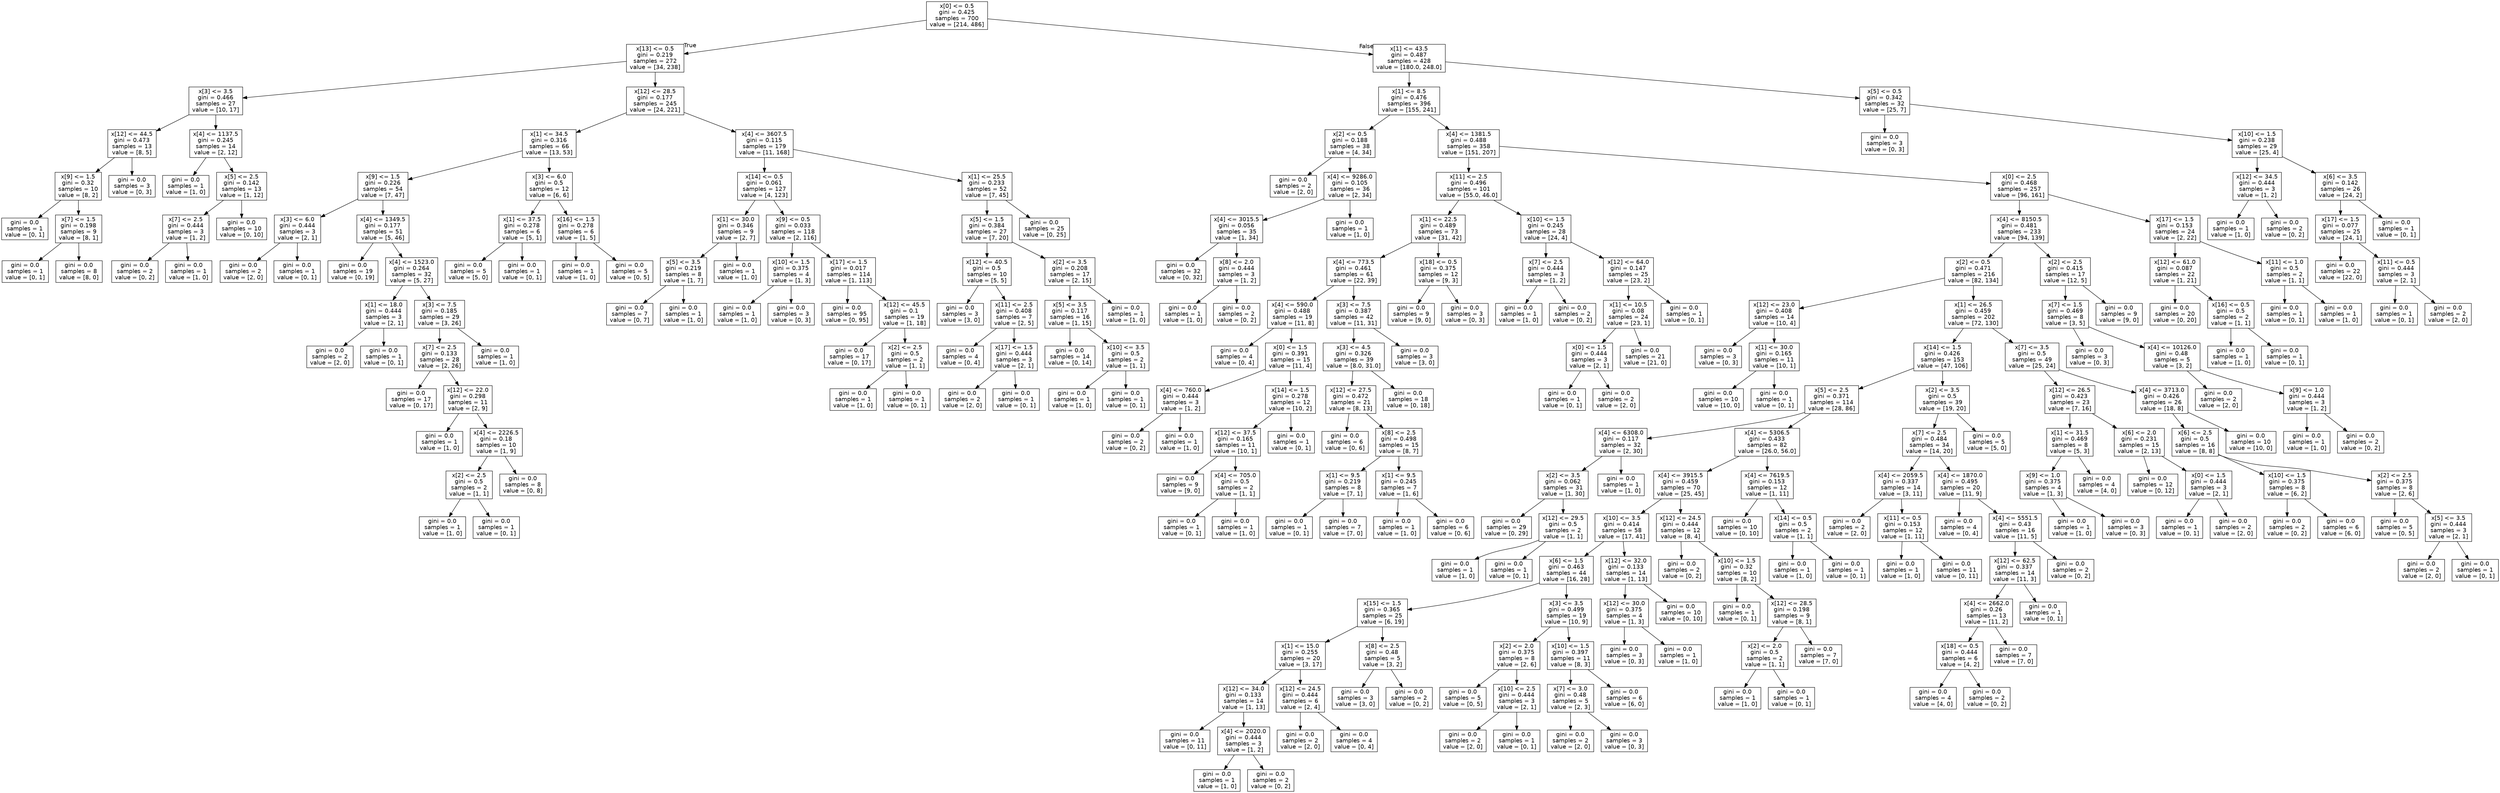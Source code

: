 digraph Tree {
node [shape=box, fontname="helvetica"] ;
edge [fontname="helvetica"] ;
0 [label="x[0] <= 0.5\ngini = 0.425\nsamples = 700\nvalue = [214, 486]"] ;
1 [label="x[13] <= 0.5\ngini = 0.219\nsamples = 272\nvalue = [34, 238]"] ;
0 -> 1 [labeldistance=2.5, labelangle=45, headlabel="True"] ;
2 [label="x[3] <= 3.5\ngini = 0.466\nsamples = 27\nvalue = [10, 17]"] ;
1 -> 2 ;
3 [label="x[12] <= 44.5\ngini = 0.473\nsamples = 13\nvalue = [8, 5]"] ;
2 -> 3 ;
4 [label="x[9] <= 1.5\ngini = 0.32\nsamples = 10\nvalue = [8, 2]"] ;
3 -> 4 ;
5 [label="gini = 0.0\nsamples = 1\nvalue = [0, 1]"] ;
4 -> 5 ;
6 [label="x[7] <= 1.5\ngini = 0.198\nsamples = 9\nvalue = [8, 1]"] ;
4 -> 6 ;
7 [label="gini = 0.0\nsamples = 1\nvalue = [0, 1]"] ;
6 -> 7 ;
8 [label="gini = 0.0\nsamples = 8\nvalue = [8, 0]"] ;
6 -> 8 ;
9 [label="gini = 0.0\nsamples = 3\nvalue = [0, 3]"] ;
3 -> 9 ;
10 [label="x[4] <= 1137.5\ngini = 0.245\nsamples = 14\nvalue = [2, 12]"] ;
2 -> 10 ;
11 [label="gini = 0.0\nsamples = 1\nvalue = [1, 0]"] ;
10 -> 11 ;
12 [label="x[5] <= 2.5\ngini = 0.142\nsamples = 13\nvalue = [1, 12]"] ;
10 -> 12 ;
13 [label="x[7] <= 2.5\ngini = 0.444\nsamples = 3\nvalue = [1, 2]"] ;
12 -> 13 ;
14 [label="gini = 0.0\nsamples = 2\nvalue = [0, 2]"] ;
13 -> 14 ;
15 [label="gini = 0.0\nsamples = 1\nvalue = [1, 0]"] ;
13 -> 15 ;
16 [label="gini = 0.0\nsamples = 10\nvalue = [0, 10]"] ;
12 -> 16 ;
17 [label="x[12] <= 28.5\ngini = 0.177\nsamples = 245\nvalue = [24, 221]"] ;
1 -> 17 ;
18 [label="x[1] <= 34.5\ngini = 0.316\nsamples = 66\nvalue = [13, 53]"] ;
17 -> 18 ;
19 [label="x[9] <= 1.5\ngini = 0.226\nsamples = 54\nvalue = [7, 47]"] ;
18 -> 19 ;
20 [label="x[3] <= 6.0\ngini = 0.444\nsamples = 3\nvalue = [2, 1]"] ;
19 -> 20 ;
21 [label="gini = 0.0\nsamples = 2\nvalue = [2, 0]"] ;
20 -> 21 ;
22 [label="gini = 0.0\nsamples = 1\nvalue = [0, 1]"] ;
20 -> 22 ;
23 [label="x[4] <= 1349.5\ngini = 0.177\nsamples = 51\nvalue = [5, 46]"] ;
19 -> 23 ;
24 [label="gini = 0.0\nsamples = 19\nvalue = [0, 19]"] ;
23 -> 24 ;
25 [label="x[4] <= 1523.0\ngini = 0.264\nsamples = 32\nvalue = [5, 27]"] ;
23 -> 25 ;
26 [label="x[1] <= 18.0\ngini = 0.444\nsamples = 3\nvalue = [2, 1]"] ;
25 -> 26 ;
27 [label="gini = 0.0\nsamples = 2\nvalue = [2, 0]"] ;
26 -> 27 ;
28 [label="gini = 0.0\nsamples = 1\nvalue = [0, 1]"] ;
26 -> 28 ;
29 [label="x[3] <= 7.5\ngini = 0.185\nsamples = 29\nvalue = [3, 26]"] ;
25 -> 29 ;
30 [label="x[7] <= 2.5\ngini = 0.133\nsamples = 28\nvalue = [2, 26]"] ;
29 -> 30 ;
31 [label="gini = 0.0\nsamples = 17\nvalue = [0, 17]"] ;
30 -> 31 ;
32 [label="x[12] <= 22.0\ngini = 0.298\nsamples = 11\nvalue = [2, 9]"] ;
30 -> 32 ;
33 [label="gini = 0.0\nsamples = 1\nvalue = [1, 0]"] ;
32 -> 33 ;
34 [label="x[4] <= 2226.5\ngini = 0.18\nsamples = 10\nvalue = [1, 9]"] ;
32 -> 34 ;
35 [label="x[2] <= 2.5\ngini = 0.5\nsamples = 2\nvalue = [1, 1]"] ;
34 -> 35 ;
36 [label="gini = 0.0\nsamples = 1\nvalue = [1, 0]"] ;
35 -> 36 ;
37 [label="gini = 0.0\nsamples = 1\nvalue = [0, 1]"] ;
35 -> 37 ;
38 [label="gini = 0.0\nsamples = 8\nvalue = [0, 8]"] ;
34 -> 38 ;
39 [label="gini = 0.0\nsamples = 1\nvalue = [1, 0]"] ;
29 -> 39 ;
40 [label="x[3] <= 6.0\ngini = 0.5\nsamples = 12\nvalue = [6, 6]"] ;
18 -> 40 ;
41 [label="x[1] <= 37.5\ngini = 0.278\nsamples = 6\nvalue = [5, 1]"] ;
40 -> 41 ;
42 [label="gini = 0.0\nsamples = 5\nvalue = [5, 0]"] ;
41 -> 42 ;
43 [label="gini = 0.0\nsamples = 1\nvalue = [0, 1]"] ;
41 -> 43 ;
44 [label="x[16] <= 1.5\ngini = 0.278\nsamples = 6\nvalue = [1, 5]"] ;
40 -> 44 ;
45 [label="gini = 0.0\nsamples = 1\nvalue = [1, 0]"] ;
44 -> 45 ;
46 [label="gini = 0.0\nsamples = 5\nvalue = [0, 5]"] ;
44 -> 46 ;
47 [label="x[4] <= 3607.5\ngini = 0.115\nsamples = 179\nvalue = [11, 168]"] ;
17 -> 47 ;
48 [label="x[14] <= 0.5\ngini = 0.061\nsamples = 127\nvalue = [4, 123]"] ;
47 -> 48 ;
49 [label="x[1] <= 30.0\ngini = 0.346\nsamples = 9\nvalue = [2, 7]"] ;
48 -> 49 ;
50 [label="x[5] <= 3.5\ngini = 0.219\nsamples = 8\nvalue = [1, 7]"] ;
49 -> 50 ;
51 [label="gini = 0.0\nsamples = 7\nvalue = [0, 7]"] ;
50 -> 51 ;
52 [label="gini = 0.0\nsamples = 1\nvalue = [1, 0]"] ;
50 -> 52 ;
53 [label="gini = 0.0\nsamples = 1\nvalue = [1, 0]"] ;
49 -> 53 ;
54 [label="x[9] <= 0.5\ngini = 0.033\nsamples = 118\nvalue = [2, 116]"] ;
48 -> 54 ;
55 [label="x[10] <= 1.5\ngini = 0.375\nsamples = 4\nvalue = [1, 3]"] ;
54 -> 55 ;
56 [label="gini = 0.0\nsamples = 1\nvalue = [1, 0]"] ;
55 -> 56 ;
57 [label="gini = 0.0\nsamples = 3\nvalue = [0, 3]"] ;
55 -> 57 ;
58 [label="x[17] <= 1.5\ngini = 0.017\nsamples = 114\nvalue = [1, 113]"] ;
54 -> 58 ;
59 [label="gini = 0.0\nsamples = 95\nvalue = [0, 95]"] ;
58 -> 59 ;
60 [label="x[12] <= 45.5\ngini = 0.1\nsamples = 19\nvalue = [1, 18]"] ;
58 -> 60 ;
61 [label="gini = 0.0\nsamples = 17\nvalue = [0, 17]"] ;
60 -> 61 ;
62 [label="x[2] <= 2.5\ngini = 0.5\nsamples = 2\nvalue = [1, 1]"] ;
60 -> 62 ;
63 [label="gini = 0.0\nsamples = 1\nvalue = [1, 0]"] ;
62 -> 63 ;
64 [label="gini = 0.0\nsamples = 1\nvalue = [0, 1]"] ;
62 -> 64 ;
65 [label="x[1] <= 25.5\ngini = 0.233\nsamples = 52\nvalue = [7, 45]"] ;
47 -> 65 ;
66 [label="x[5] <= 1.5\ngini = 0.384\nsamples = 27\nvalue = [7, 20]"] ;
65 -> 66 ;
67 [label="x[12] <= 40.5\ngini = 0.5\nsamples = 10\nvalue = [5, 5]"] ;
66 -> 67 ;
68 [label="gini = 0.0\nsamples = 3\nvalue = [3, 0]"] ;
67 -> 68 ;
69 [label="x[11] <= 2.5\ngini = 0.408\nsamples = 7\nvalue = [2, 5]"] ;
67 -> 69 ;
70 [label="gini = 0.0\nsamples = 4\nvalue = [0, 4]"] ;
69 -> 70 ;
71 [label="x[17] <= 1.5\ngini = 0.444\nsamples = 3\nvalue = [2, 1]"] ;
69 -> 71 ;
72 [label="gini = 0.0\nsamples = 2\nvalue = [2, 0]"] ;
71 -> 72 ;
73 [label="gini = 0.0\nsamples = 1\nvalue = [0, 1]"] ;
71 -> 73 ;
74 [label="x[2] <= 3.5\ngini = 0.208\nsamples = 17\nvalue = [2, 15]"] ;
66 -> 74 ;
75 [label="x[5] <= 3.5\ngini = 0.117\nsamples = 16\nvalue = [1, 15]"] ;
74 -> 75 ;
76 [label="gini = 0.0\nsamples = 14\nvalue = [0, 14]"] ;
75 -> 76 ;
77 [label="x[10] <= 3.5\ngini = 0.5\nsamples = 2\nvalue = [1, 1]"] ;
75 -> 77 ;
78 [label="gini = 0.0\nsamples = 1\nvalue = [1, 0]"] ;
77 -> 78 ;
79 [label="gini = 0.0\nsamples = 1\nvalue = [0, 1]"] ;
77 -> 79 ;
80 [label="gini = 0.0\nsamples = 1\nvalue = [1, 0]"] ;
74 -> 80 ;
81 [label="gini = 0.0\nsamples = 25\nvalue = [0, 25]"] ;
65 -> 81 ;
82 [label="x[1] <= 43.5\ngini = 0.487\nsamples = 428\nvalue = [180.0, 248.0]"] ;
0 -> 82 [labeldistance=2.5, labelangle=-45, headlabel="False"] ;
83 [label="x[1] <= 8.5\ngini = 0.476\nsamples = 396\nvalue = [155, 241]"] ;
82 -> 83 ;
84 [label="x[2] <= 0.5\ngini = 0.188\nsamples = 38\nvalue = [4, 34]"] ;
83 -> 84 ;
85 [label="gini = 0.0\nsamples = 2\nvalue = [2, 0]"] ;
84 -> 85 ;
86 [label="x[4] <= 9286.0\ngini = 0.105\nsamples = 36\nvalue = [2, 34]"] ;
84 -> 86 ;
87 [label="x[4] <= 3015.5\ngini = 0.056\nsamples = 35\nvalue = [1, 34]"] ;
86 -> 87 ;
88 [label="gini = 0.0\nsamples = 32\nvalue = [0, 32]"] ;
87 -> 88 ;
89 [label="x[8] <= 2.0\ngini = 0.444\nsamples = 3\nvalue = [1, 2]"] ;
87 -> 89 ;
90 [label="gini = 0.0\nsamples = 1\nvalue = [1, 0]"] ;
89 -> 90 ;
91 [label="gini = 0.0\nsamples = 2\nvalue = [0, 2]"] ;
89 -> 91 ;
92 [label="gini = 0.0\nsamples = 1\nvalue = [1, 0]"] ;
86 -> 92 ;
93 [label="x[4] <= 1381.5\ngini = 0.488\nsamples = 358\nvalue = [151, 207]"] ;
83 -> 93 ;
94 [label="x[11] <= 2.5\ngini = 0.496\nsamples = 101\nvalue = [55.0, 46.0]"] ;
93 -> 94 ;
95 [label="x[1] <= 22.5\ngini = 0.489\nsamples = 73\nvalue = [31, 42]"] ;
94 -> 95 ;
96 [label="x[4] <= 773.5\ngini = 0.461\nsamples = 61\nvalue = [22, 39]"] ;
95 -> 96 ;
97 [label="x[4] <= 590.0\ngini = 0.488\nsamples = 19\nvalue = [11, 8]"] ;
96 -> 97 ;
98 [label="gini = 0.0\nsamples = 4\nvalue = [0, 4]"] ;
97 -> 98 ;
99 [label="x[0] <= 1.5\ngini = 0.391\nsamples = 15\nvalue = [11, 4]"] ;
97 -> 99 ;
100 [label="x[4] <= 760.0\ngini = 0.444\nsamples = 3\nvalue = [1, 2]"] ;
99 -> 100 ;
101 [label="gini = 0.0\nsamples = 2\nvalue = [0, 2]"] ;
100 -> 101 ;
102 [label="gini = 0.0\nsamples = 1\nvalue = [1, 0]"] ;
100 -> 102 ;
103 [label="x[14] <= 1.5\ngini = 0.278\nsamples = 12\nvalue = [10, 2]"] ;
99 -> 103 ;
104 [label="x[12] <= 37.5\ngini = 0.165\nsamples = 11\nvalue = [10, 1]"] ;
103 -> 104 ;
105 [label="gini = 0.0\nsamples = 9\nvalue = [9, 0]"] ;
104 -> 105 ;
106 [label="x[4] <= 705.0\ngini = 0.5\nsamples = 2\nvalue = [1, 1]"] ;
104 -> 106 ;
107 [label="gini = 0.0\nsamples = 1\nvalue = [0, 1]"] ;
106 -> 107 ;
108 [label="gini = 0.0\nsamples = 1\nvalue = [1, 0]"] ;
106 -> 108 ;
109 [label="gini = 0.0\nsamples = 1\nvalue = [0, 1]"] ;
103 -> 109 ;
110 [label="x[3] <= 7.5\ngini = 0.387\nsamples = 42\nvalue = [11, 31]"] ;
96 -> 110 ;
111 [label="x[3] <= 4.5\ngini = 0.326\nsamples = 39\nvalue = [8.0, 31.0]"] ;
110 -> 111 ;
112 [label="x[12] <= 27.5\ngini = 0.472\nsamples = 21\nvalue = [8, 13]"] ;
111 -> 112 ;
113 [label="gini = 0.0\nsamples = 6\nvalue = [0, 6]"] ;
112 -> 113 ;
114 [label="x[8] <= 2.5\ngini = 0.498\nsamples = 15\nvalue = [8, 7]"] ;
112 -> 114 ;
115 [label="x[1] <= 9.5\ngini = 0.219\nsamples = 8\nvalue = [7, 1]"] ;
114 -> 115 ;
116 [label="gini = 0.0\nsamples = 1\nvalue = [0, 1]"] ;
115 -> 116 ;
117 [label="gini = 0.0\nsamples = 7\nvalue = [7, 0]"] ;
115 -> 117 ;
118 [label="x[1] <= 9.5\ngini = 0.245\nsamples = 7\nvalue = [1, 6]"] ;
114 -> 118 ;
119 [label="gini = 0.0\nsamples = 1\nvalue = [1, 0]"] ;
118 -> 119 ;
120 [label="gini = 0.0\nsamples = 6\nvalue = [0, 6]"] ;
118 -> 120 ;
121 [label="gini = 0.0\nsamples = 18\nvalue = [0, 18]"] ;
111 -> 121 ;
122 [label="gini = 0.0\nsamples = 3\nvalue = [3, 0]"] ;
110 -> 122 ;
123 [label="x[18] <= 0.5\ngini = 0.375\nsamples = 12\nvalue = [9, 3]"] ;
95 -> 123 ;
124 [label="gini = 0.0\nsamples = 9\nvalue = [9, 0]"] ;
123 -> 124 ;
125 [label="gini = 0.0\nsamples = 3\nvalue = [0, 3]"] ;
123 -> 125 ;
126 [label="x[10] <= 1.5\ngini = 0.245\nsamples = 28\nvalue = [24, 4]"] ;
94 -> 126 ;
127 [label="x[7] <= 2.5\ngini = 0.444\nsamples = 3\nvalue = [1, 2]"] ;
126 -> 127 ;
128 [label="gini = 0.0\nsamples = 1\nvalue = [1, 0]"] ;
127 -> 128 ;
129 [label="gini = 0.0\nsamples = 2\nvalue = [0, 2]"] ;
127 -> 129 ;
130 [label="x[12] <= 64.0\ngini = 0.147\nsamples = 25\nvalue = [23, 2]"] ;
126 -> 130 ;
131 [label="x[1] <= 10.5\ngini = 0.08\nsamples = 24\nvalue = [23, 1]"] ;
130 -> 131 ;
132 [label="x[0] <= 1.5\ngini = 0.444\nsamples = 3\nvalue = [2, 1]"] ;
131 -> 132 ;
133 [label="gini = 0.0\nsamples = 1\nvalue = [0, 1]"] ;
132 -> 133 ;
134 [label="gini = 0.0\nsamples = 2\nvalue = [2, 0]"] ;
132 -> 134 ;
135 [label="gini = 0.0\nsamples = 21\nvalue = [21, 0]"] ;
131 -> 135 ;
136 [label="gini = 0.0\nsamples = 1\nvalue = [0, 1]"] ;
130 -> 136 ;
137 [label="x[0] <= 2.5\ngini = 0.468\nsamples = 257\nvalue = [96, 161]"] ;
93 -> 137 ;
138 [label="x[4] <= 8150.5\ngini = 0.481\nsamples = 233\nvalue = [94, 139]"] ;
137 -> 138 ;
139 [label="x[2] <= 0.5\ngini = 0.471\nsamples = 216\nvalue = [82, 134]"] ;
138 -> 139 ;
140 [label="x[12] <= 23.0\ngini = 0.408\nsamples = 14\nvalue = [10, 4]"] ;
139 -> 140 ;
141 [label="gini = 0.0\nsamples = 3\nvalue = [0, 3]"] ;
140 -> 141 ;
142 [label="x[1] <= 30.0\ngini = 0.165\nsamples = 11\nvalue = [10, 1]"] ;
140 -> 142 ;
143 [label="gini = 0.0\nsamples = 10\nvalue = [10, 0]"] ;
142 -> 143 ;
144 [label="gini = 0.0\nsamples = 1\nvalue = [0, 1]"] ;
142 -> 144 ;
145 [label="x[1] <= 26.5\ngini = 0.459\nsamples = 202\nvalue = [72, 130]"] ;
139 -> 145 ;
146 [label="x[14] <= 1.5\ngini = 0.426\nsamples = 153\nvalue = [47, 106]"] ;
145 -> 146 ;
147 [label="x[5] <= 2.5\ngini = 0.371\nsamples = 114\nvalue = [28, 86]"] ;
146 -> 147 ;
148 [label="x[4] <= 6308.0\ngini = 0.117\nsamples = 32\nvalue = [2, 30]"] ;
147 -> 148 ;
149 [label="x[2] <= 3.5\ngini = 0.062\nsamples = 31\nvalue = [1, 30]"] ;
148 -> 149 ;
150 [label="gini = 0.0\nsamples = 29\nvalue = [0, 29]"] ;
149 -> 150 ;
151 [label="x[12] <= 29.5\ngini = 0.5\nsamples = 2\nvalue = [1, 1]"] ;
149 -> 151 ;
152 [label="gini = 0.0\nsamples = 1\nvalue = [1, 0]"] ;
151 -> 152 ;
153 [label="gini = 0.0\nsamples = 1\nvalue = [0, 1]"] ;
151 -> 153 ;
154 [label="gini = 0.0\nsamples = 1\nvalue = [1, 0]"] ;
148 -> 154 ;
155 [label="x[4] <= 5306.5\ngini = 0.433\nsamples = 82\nvalue = [26.0, 56.0]"] ;
147 -> 155 ;
156 [label="x[4] <= 3915.5\ngini = 0.459\nsamples = 70\nvalue = [25, 45]"] ;
155 -> 156 ;
157 [label="x[10] <= 3.5\ngini = 0.414\nsamples = 58\nvalue = [17, 41]"] ;
156 -> 157 ;
158 [label="x[6] <= 1.5\ngini = 0.463\nsamples = 44\nvalue = [16, 28]"] ;
157 -> 158 ;
159 [label="x[15] <= 1.5\ngini = 0.365\nsamples = 25\nvalue = [6, 19]"] ;
158 -> 159 ;
160 [label="x[1] <= 15.0\ngini = 0.255\nsamples = 20\nvalue = [3, 17]"] ;
159 -> 160 ;
161 [label="x[12] <= 34.0\ngini = 0.133\nsamples = 14\nvalue = [1, 13]"] ;
160 -> 161 ;
162 [label="gini = 0.0\nsamples = 11\nvalue = [0, 11]"] ;
161 -> 162 ;
163 [label="x[4] <= 2020.0\ngini = 0.444\nsamples = 3\nvalue = [1, 2]"] ;
161 -> 163 ;
164 [label="gini = 0.0\nsamples = 1\nvalue = [1, 0]"] ;
163 -> 164 ;
165 [label="gini = 0.0\nsamples = 2\nvalue = [0, 2]"] ;
163 -> 165 ;
166 [label="x[12] <= 24.5\ngini = 0.444\nsamples = 6\nvalue = [2, 4]"] ;
160 -> 166 ;
167 [label="gini = 0.0\nsamples = 2\nvalue = [2, 0]"] ;
166 -> 167 ;
168 [label="gini = 0.0\nsamples = 4\nvalue = [0, 4]"] ;
166 -> 168 ;
169 [label="x[8] <= 2.5\ngini = 0.48\nsamples = 5\nvalue = [3, 2]"] ;
159 -> 169 ;
170 [label="gini = 0.0\nsamples = 3\nvalue = [3, 0]"] ;
169 -> 170 ;
171 [label="gini = 0.0\nsamples = 2\nvalue = [0, 2]"] ;
169 -> 171 ;
172 [label="x[3] <= 3.5\ngini = 0.499\nsamples = 19\nvalue = [10, 9]"] ;
158 -> 172 ;
173 [label="x[2] <= 2.0\ngini = 0.375\nsamples = 8\nvalue = [2, 6]"] ;
172 -> 173 ;
174 [label="gini = 0.0\nsamples = 5\nvalue = [0, 5]"] ;
173 -> 174 ;
175 [label="x[10] <= 2.5\ngini = 0.444\nsamples = 3\nvalue = [2, 1]"] ;
173 -> 175 ;
176 [label="gini = 0.0\nsamples = 2\nvalue = [2, 0]"] ;
175 -> 176 ;
177 [label="gini = 0.0\nsamples = 1\nvalue = [0, 1]"] ;
175 -> 177 ;
178 [label="x[10] <= 1.5\ngini = 0.397\nsamples = 11\nvalue = [8, 3]"] ;
172 -> 178 ;
179 [label="x[7] <= 3.0\ngini = 0.48\nsamples = 5\nvalue = [2, 3]"] ;
178 -> 179 ;
180 [label="gini = 0.0\nsamples = 2\nvalue = [2, 0]"] ;
179 -> 180 ;
181 [label="gini = 0.0\nsamples = 3\nvalue = [0, 3]"] ;
179 -> 181 ;
182 [label="gini = 0.0\nsamples = 6\nvalue = [6, 0]"] ;
178 -> 182 ;
183 [label="x[12] <= 32.0\ngini = 0.133\nsamples = 14\nvalue = [1, 13]"] ;
157 -> 183 ;
184 [label="x[12] <= 30.0\ngini = 0.375\nsamples = 4\nvalue = [1, 3]"] ;
183 -> 184 ;
185 [label="gini = 0.0\nsamples = 3\nvalue = [0, 3]"] ;
184 -> 185 ;
186 [label="gini = 0.0\nsamples = 1\nvalue = [1, 0]"] ;
184 -> 186 ;
187 [label="gini = 0.0\nsamples = 10\nvalue = [0, 10]"] ;
183 -> 187 ;
188 [label="x[12] <= 24.5\ngini = 0.444\nsamples = 12\nvalue = [8, 4]"] ;
156 -> 188 ;
189 [label="gini = 0.0\nsamples = 2\nvalue = [0, 2]"] ;
188 -> 189 ;
190 [label="x[10] <= 1.5\ngini = 0.32\nsamples = 10\nvalue = [8, 2]"] ;
188 -> 190 ;
191 [label="gini = 0.0\nsamples = 1\nvalue = [0, 1]"] ;
190 -> 191 ;
192 [label="x[12] <= 28.5\ngini = 0.198\nsamples = 9\nvalue = [8, 1]"] ;
190 -> 192 ;
193 [label="x[2] <= 2.0\ngini = 0.5\nsamples = 2\nvalue = [1, 1]"] ;
192 -> 193 ;
194 [label="gini = 0.0\nsamples = 1\nvalue = [1, 0]"] ;
193 -> 194 ;
195 [label="gini = 0.0\nsamples = 1\nvalue = [0, 1]"] ;
193 -> 195 ;
196 [label="gini = 0.0\nsamples = 7\nvalue = [7, 0]"] ;
192 -> 196 ;
197 [label="x[4] <= 7619.5\ngini = 0.153\nsamples = 12\nvalue = [1, 11]"] ;
155 -> 197 ;
198 [label="gini = 0.0\nsamples = 10\nvalue = [0, 10]"] ;
197 -> 198 ;
199 [label="x[14] <= 0.5\ngini = 0.5\nsamples = 2\nvalue = [1, 1]"] ;
197 -> 199 ;
200 [label="gini = 0.0\nsamples = 1\nvalue = [1, 0]"] ;
199 -> 200 ;
201 [label="gini = 0.0\nsamples = 1\nvalue = [0, 1]"] ;
199 -> 201 ;
202 [label="x[2] <= 3.5\ngini = 0.5\nsamples = 39\nvalue = [19, 20]"] ;
146 -> 202 ;
203 [label="x[7] <= 2.5\ngini = 0.484\nsamples = 34\nvalue = [14, 20]"] ;
202 -> 203 ;
204 [label="x[4] <= 2059.5\ngini = 0.337\nsamples = 14\nvalue = [3, 11]"] ;
203 -> 204 ;
205 [label="gini = 0.0\nsamples = 2\nvalue = [2, 0]"] ;
204 -> 205 ;
206 [label="x[11] <= 0.5\ngini = 0.153\nsamples = 12\nvalue = [1, 11]"] ;
204 -> 206 ;
207 [label="gini = 0.0\nsamples = 1\nvalue = [1, 0]"] ;
206 -> 207 ;
208 [label="gini = 0.0\nsamples = 11\nvalue = [0, 11]"] ;
206 -> 208 ;
209 [label="x[4] <= 1870.0\ngini = 0.495\nsamples = 20\nvalue = [11, 9]"] ;
203 -> 209 ;
210 [label="gini = 0.0\nsamples = 4\nvalue = [0, 4]"] ;
209 -> 210 ;
211 [label="x[4] <= 5551.5\ngini = 0.43\nsamples = 16\nvalue = [11, 5]"] ;
209 -> 211 ;
212 [label="x[12] <= 62.5\ngini = 0.337\nsamples = 14\nvalue = [11, 3]"] ;
211 -> 212 ;
213 [label="x[4] <= 2662.0\ngini = 0.26\nsamples = 13\nvalue = [11, 2]"] ;
212 -> 213 ;
214 [label="x[18] <= 0.5\ngini = 0.444\nsamples = 6\nvalue = [4, 2]"] ;
213 -> 214 ;
215 [label="gini = 0.0\nsamples = 4\nvalue = [4, 0]"] ;
214 -> 215 ;
216 [label="gini = 0.0\nsamples = 2\nvalue = [0, 2]"] ;
214 -> 216 ;
217 [label="gini = 0.0\nsamples = 7\nvalue = [7, 0]"] ;
213 -> 217 ;
218 [label="gini = 0.0\nsamples = 1\nvalue = [0, 1]"] ;
212 -> 218 ;
219 [label="gini = 0.0\nsamples = 2\nvalue = [0, 2]"] ;
211 -> 219 ;
220 [label="gini = 0.0\nsamples = 5\nvalue = [5, 0]"] ;
202 -> 220 ;
221 [label="x[7] <= 3.5\ngini = 0.5\nsamples = 49\nvalue = [25, 24]"] ;
145 -> 221 ;
222 [label="x[12] <= 26.5\ngini = 0.423\nsamples = 23\nvalue = [7, 16]"] ;
221 -> 222 ;
223 [label="x[1] <= 31.5\ngini = 0.469\nsamples = 8\nvalue = [5, 3]"] ;
222 -> 223 ;
224 [label="x[9] <= 1.0\ngini = 0.375\nsamples = 4\nvalue = [1, 3]"] ;
223 -> 224 ;
225 [label="gini = 0.0\nsamples = 1\nvalue = [1, 0]"] ;
224 -> 225 ;
226 [label="gini = 0.0\nsamples = 3\nvalue = [0, 3]"] ;
224 -> 226 ;
227 [label="gini = 0.0\nsamples = 4\nvalue = [4, 0]"] ;
223 -> 227 ;
228 [label="x[6] <= 2.0\ngini = 0.231\nsamples = 15\nvalue = [2, 13]"] ;
222 -> 228 ;
229 [label="gini = 0.0\nsamples = 12\nvalue = [0, 12]"] ;
228 -> 229 ;
230 [label="x[0] <= 1.5\ngini = 0.444\nsamples = 3\nvalue = [2, 1]"] ;
228 -> 230 ;
231 [label="gini = 0.0\nsamples = 1\nvalue = [0, 1]"] ;
230 -> 231 ;
232 [label="gini = 0.0\nsamples = 2\nvalue = [2, 0]"] ;
230 -> 232 ;
233 [label="x[4] <= 3713.0\ngini = 0.426\nsamples = 26\nvalue = [18, 8]"] ;
221 -> 233 ;
234 [label="x[6] <= 2.5\ngini = 0.5\nsamples = 16\nvalue = [8, 8]"] ;
233 -> 234 ;
235 [label="x[10] <= 1.5\ngini = 0.375\nsamples = 8\nvalue = [6, 2]"] ;
234 -> 235 ;
236 [label="gini = 0.0\nsamples = 2\nvalue = [0, 2]"] ;
235 -> 236 ;
237 [label="gini = 0.0\nsamples = 6\nvalue = [6, 0]"] ;
235 -> 237 ;
238 [label="x[2] <= 2.5\ngini = 0.375\nsamples = 8\nvalue = [2, 6]"] ;
234 -> 238 ;
239 [label="gini = 0.0\nsamples = 5\nvalue = [0, 5]"] ;
238 -> 239 ;
240 [label="x[5] <= 3.5\ngini = 0.444\nsamples = 3\nvalue = [2, 1]"] ;
238 -> 240 ;
241 [label="gini = 0.0\nsamples = 2\nvalue = [2, 0]"] ;
240 -> 241 ;
242 [label="gini = 0.0\nsamples = 1\nvalue = [0, 1]"] ;
240 -> 242 ;
243 [label="gini = 0.0\nsamples = 10\nvalue = [10, 0]"] ;
233 -> 243 ;
244 [label="x[2] <= 2.5\ngini = 0.415\nsamples = 17\nvalue = [12, 5]"] ;
138 -> 244 ;
245 [label="x[7] <= 1.5\ngini = 0.469\nsamples = 8\nvalue = [3, 5]"] ;
244 -> 245 ;
246 [label="gini = 0.0\nsamples = 3\nvalue = [0, 3]"] ;
245 -> 246 ;
247 [label="x[4] <= 10126.0\ngini = 0.48\nsamples = 5\nvalue = [3, 2]"] ;
245 -> 247 ;
248 [label="gini = 0.0\nsamples = 2\nvalue = [2, 0]"] ;
247 -> 248 ;
249 [label="x[9] <= 1.0\ngini = 0.444\nsamples = 3\nvalue = [1, 2]"] ;
247 -> 249 ;
250 [label="gini = 0.0\nsamples = 1\nvalue = [1, 0]"] ;
249 -> 250 ;
251 [label="gini = 0.0\nsamples = 2\nvalue = [0, 2]"] ;
249 -> 251 ;
252 [label="gini = 0.0\nsamples = 9\nvalue = [9, 0]"] ;
244 -> 252 ;
253 [label="x[17] <= 1.5\ngini = 0.153\nsamples = 24\nvalue = [2, 22]"] ;
137 -> 253 ;
254 [label="x[12] <= 61.0\ngini = 0.087\nsamples = 22\nvalue = [1, 21]"] ;
253 -> 254 ;
255 [label="gini = 0.0\nsamples = 20\nvalue = [0, 20]"] ;
254 -> 255 ;
256 [label="x[16] <= 0.5\ngini = 0.5\nsamples = 2\nvalue = [1, 1]"] ;
254 -> 256 ;
257 [label="gini = 0.0\nsamples = 1\nvalue = [1, 0]"] ;
256 -> 257 ;
258 [label="gini = 0.0\nsamples = 1\nvalue = [0, 1]"] ;
256 -> 258 ;
259 [label="x[11] <= 1.0\ngini = 0.5\nsamples = 2\nvalue = [1, 1]"] ;
253 -> 259 ;
260 [label="gini = 0.0\nsamples = 1\nvalue = [0, 1]"] ;
259 -> 260 ;
261 [label="gini = 0.0\nsamples = 1\nvalue = [1, 0]"] ;
259 -> 261 ;
262 [label="x[5] <= 0.5\ngini = 0.342\nsamples = 32\nvalue = [25, 7]"] ;
82 -> 262 ;
263 [label="gini = 0.0\nsamples = 3\nvalue = [0, 3]"] ;
262 -> 263 ;
264 [label="x[10] <= 1.5\ngini = 0.238\nsamples = 29\nvalue = [25, 4]"] ;
262 -> 264 ;
265 [label="x[12] <= 34.5\ngini = 0.444\nsamples = 3\nvalue = [1, 2]"] ;
264 -> 265 ;
266 [label="gini = 0.0\nsamples = 1\nvalue = [1, 0]"] ;
265 -> 266 ;
267 [label="gini = 0.0\nsamples = 2\nvalue = [0, 2]"] ;
265 -> 267 ;
268 [label="x[6] <= 3.5\ngini = 0.142\nsamples = 26\nvalue = [24, 2]"] ;
264 -> 268 ;
269 [label="x[17] <= 1.5\ngini = 0.077\nsamples = 25\nvalue = [24, 1]"] ;
268 -> 269 ;
270 [label="gini = 0.0\nsamples = 22\nvalue = [22, 0]"] ;
269 -> 270 ;
271 [label="x[11] <= 0.5\ngini = 0.444\nsamples = 3\nvalue = [2, 1]"] ;
269 -> 271 ;
272 [label="gini = 0.0\nsamples = 1\nvalue = [0, 1]"] ;
271 -> 272 ;
273 [label="gini = 0.0\nsamples = 2\nvalue = [2, 0]"] ;
271 -> 273 ;
274 [label="gini = 0.0\nsamples = 1\nvalue = [0, 1]"] ;
268 -> 274 ;
}